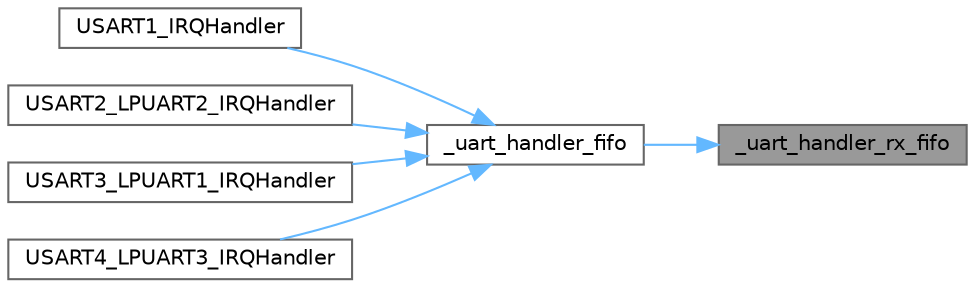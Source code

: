 digraph "_uart_handler_rx_fifo"
{
 // INTERACTIVE_SVG=YES
 // LATEX_PDF_SIZE
  bgcolor="transparent";
  edge [fontname=Helvetica,fontsize=10,labelfontname=Helvetica,labelfontsize=10];
  node [fontname=Helvetica,fontsize=10,shape=box,height=0.2,width=0.4];
  rankdir="RL";
  Node1 [id="Node000001",label="_uart_handler_rx_fifo",height=0.2,width=0.4,color="gray40", fillcolor="grey60", style="filled", fontcolor="black",tooltip=" "];
  Node1 -> Node2 [id="edge1_Node000001_Node000002",dir="back",color="steelblue1",style="solid",tooltip=" "];
  Node2 [id="Node000002",label="_uart_handler_fifo",height=0.2,width=0.4,color="grey40", fillcolor="white", style="filled",URL="$u0xx_2uart__handlers_8c.html#a4f38e659deb4a98bdcffdace3cc1e67a",tooltip=" "];
  Node2 -> Node3 [id="edge2_Node000002_Node000003",dir="back",color="steelblue1",style="solid",tooltip=" "];
  Node3 [id="Node000003",label="USART1_IRQHandler",height=0.2,width=0.4,color="grey40", fillcolor="white", style="filled",URL="$u0xx_2uart__handlers_8c.html#a7139cd4baabbbcbab0c1fe6d7d4ae1cc",tooltip=" "];
  Node2 -> Node4 [id="edge3_Node000002_Node000004",dir="back",color="steelblue1",style="solid",tooltip=" "];
  Node4 [id="Node000004",label="USART2_LPUART2_IRQHandler",height=0.2,width=0.4,color="grey40", fillcolor="white", style="filled",URL="$u0xx_2uart__handlers_8c.html#ad81f8f5f4eeb37afbe93e95d0727bb73",tooltip=" "];
  Node2 -> Node5 [id="edge4_Node000002_Node000005",dir="back",color="steelblue1",style="solid",tooltip=" "];
  Node5 [id="Node000005",label="USART3_LPUART1_IRQHandler",height=0.2,width=0.4,color="grey40", fillcolor="white", style="filled",URL="$u0xx_2uart__handlers_8c.html#a492d1f59d4204ccb4244427b72c6a540",tooltip=" "];
  Node2 -> Node6 [id="edge5_Node000002_Node000006",dir="back",color="steelblue1",style="solid",tooltip=" "];
  Node6 [id="Node000006",label="USART4_LPUART3_IRQHandler",height=0.2,width=0.4,color="grey40", fillcolor="white", style="filled",URL="$u0xx_2uart__handlers_8c.html#a3ceed8d959febe9f78eef3c20b3285b8",tooltip=" "];
}
